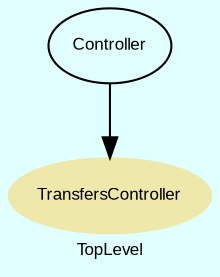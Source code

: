 digraph TopLevel {
    compound = true
    bgcolor = lightcyan1
    fontname = Arial
    fontsize = 8
    label = "TopLevel"
    node [
        fontname = Arial,
        fontsize = 8,
        color = black
    ]

    TransfersController [
        fontcolor = black,
        URL = "classes/TransfersController.html",
        shape = ellipse,
        color = palegoldenrod,
        style = filled,
        label = "TransfersController"
    ]

    Controller [
        URL = "classes/Controller.html",
        label = "Controller"
    ]

    Controller -> TransfersController [

    ]

}

